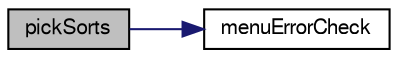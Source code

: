 digraph G
{
  edge [fontname="FreeSans",fontsize="10",labelfontname="FreeSans",labelfontsize="10"];
  node [fontname="FreeSans",fontsize="10",shape=record];
  rankdir=LR;
  Node1 [label="pickSorts",height=0.2,width=0.4,color="black", fillcolor="grey75", style="filled" fontcolor="black"];
  Node1 -> Node2 [color="midnightblue",fontsize="10",style="solid"];
  Node2 [label="menuErrorCheck",height=0.2,width=0.4,color="black", fillcolor="white", style="filled",URL="$_delouth_mansfield-_assn4-_sort_prog_8cpp.html#a3fcd92b059e256a9f46866c6d1e2b1e4"];
}
